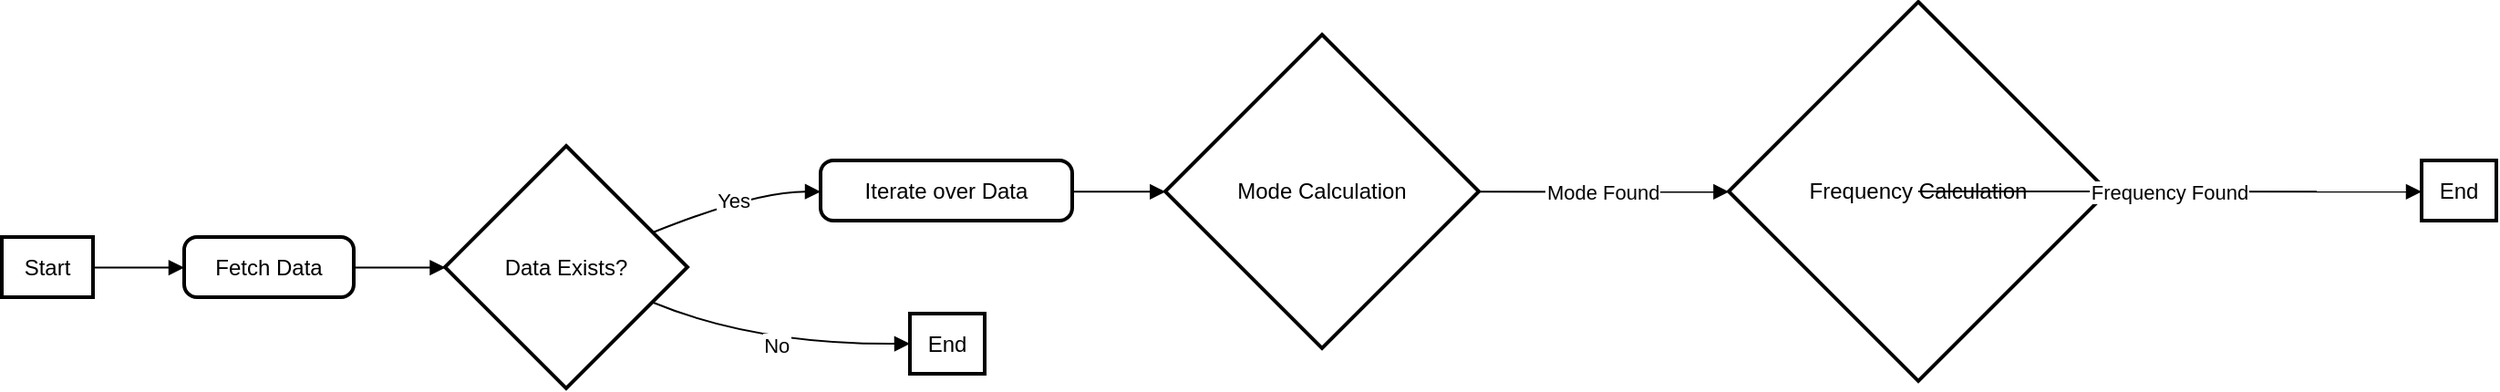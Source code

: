 <mxfile version="21.7.2" type="github">
  <diagram name="Page-1" id="bSF6oqP1664rIvyqQIz2">
    <mxGraphModel>
      <root>
        <mxCell id="0" />
        <mxCell id="1" parent="0" />
        <mxCell id="2" value="Start" style="whiteSpace=wrap;strokeWidth=2;" vertex="1" parent="1">
          <mxGeometry y="129" width="50" height="33" as="geometry" />
        </mxCell>
        <mxCell id="3" value="Fetch Data" style="rounded=1;absoluteArcSize=1;arcSize=14;whiteSpace=wrap;strokeWidth=2;" vertex="1" parent="1">
          <mxGeometry x="100" y="129" width="93" height="33" as="geometry" />
        </mxCell>
        <mxCell id="4" value="Data Exists?" style="rhombus;strokeWidth=2;whiteSpace=wrap;" vertex="1" parent="1">
          <mxGeometry x="243" y="79" width="133" height="133" as="geometry" />
        </mxCell>
        <mxCell id="5" value="Iterate over Data" style="rounded=1;absoluteArcSize=1;arcSize=14;whiteSpace=wrap;strokeWidth=2;" vertex="1" parent="1">
          <mxGeometry x="449" y="87" width="138" height="33" as="geometry" />
        </mxCell>
        <mxCell id="6" value="Mode Calculation" style="rhombus;strokeWidth=2;whiteSpace=wrap;" vertex="1" parent="1">
          <mxGeometry x="638" y="18" width="172" height="172" as="geometry" />
        </mxCell>
        <mxCell id="7" value="Frequency Calculation" style="rhombus;strokeWidth=2;whiteSpace=wrap;" vertex="1" parent="1">
          <mxGeometry x="947" width="208" height="208" as="geometry" />
        </mxCell>
        <mxCell id="8" value="End" style="whiteSpace=wrap;strokeWidth=2;" vertex="1" parent="1">
          <mxGeometry x="1327" y="87" width="41" height="33" as="geometry" />
        </mxCell>
        <mxCell id="9" value="End" style="whiteSpace=wrap;strokeWidth=2;" vertex="1" parent="1">
          <mxGeometry x="498" y="171" width="41" height="33" as="geometry" />
        </mxCell>
        <mxCell id="10" value="" style="curved=1;startArrow=none;endArrow=block;exitX=1.001;exitY=0.509;entryX=0.001;entryY=0.509;" edge="1" parent="1" source="2" target="3">
          <mxGeometry relative="1" as="geometry">
            <Array as="points" />
          </mxGeometry>
        </mxCell>
        <mxCell id="11" value="" style="curved=1;startArrow=none;endArrow=block;exitX=1.0;exitY=0.509;entryX=-0.0;entryY=0.502;" edge="1" parent="1" source="3" target="4">
          <mxGeometry relative="1" as="geometry">
            <Array as="points" />
          </mxGeometry>
        </mxCell>
        <mxCell id="12" value="Yes" style="curved=1;startArrow=none;endArrow=block;exitX=1.0;exitY=0.3;entryX=0.003;entryY=0.519;" edge="1" parent="1" source="4" target="5">
          <mxGeometry relative="1" as="geometry">
            <Array as="points">
              <mxPoint x="413" y="104" />
            </Array>
          </mxGeometry>
        </mxCell>
        <mxCell id="13" value="" style="curved=1;startArrow=none;endArrow=block;exitX=1.005;exitY=0.519;entryX=-0.002;entryY=0.501;" edge="1" parent="1" source="5" target="6">
          <mxGeometry relative="1" as="geometry">
            <Array as="points" />
          </mxGeometry>
        </mxCell>
        <mxCell id="14" value="Mode Found" style="curved=1;startArrow=none;endArrow=block;exitX=1.0;exitY=0.501;entryX=-0.002;entryY=0.501;" edge="1" parent="1" source="6" target="7">
          <mxGeometry relative="1" as="geometry">
            <Array as="points" />
          </mxGeometry>
        </mxCell>
        <mxCell id="15" value="Frequency Found" style="curved=1;startArrow=none;endArrow=block;exitX=0.999;exitY=0.501;entryX=0.007;entryY=0.519;" edge="1" parent="1" source="7" target="8">
          <mxGeometry relative="1" as="geometry">
            <Array as="points" />
          </mxGeometry>
        </mxCell>
        <mxCell id="16" value="No" style="curved=1;startArrow=none;endArrow=block;exitX=1.0;exitY=0.704;entryX=-0.001;entryY=0.5;" edge="1" parent="1" source="4" target="9">
          <mxGeometry relative="1" as="geometry">
            <Array as="points">
              <mxPoint x="413" y="188" />
            </Array>
          </mxGeometry>
        </mxCell>
      </root>
    </mxGraphModel>
  </diagram>
</mxfile>
